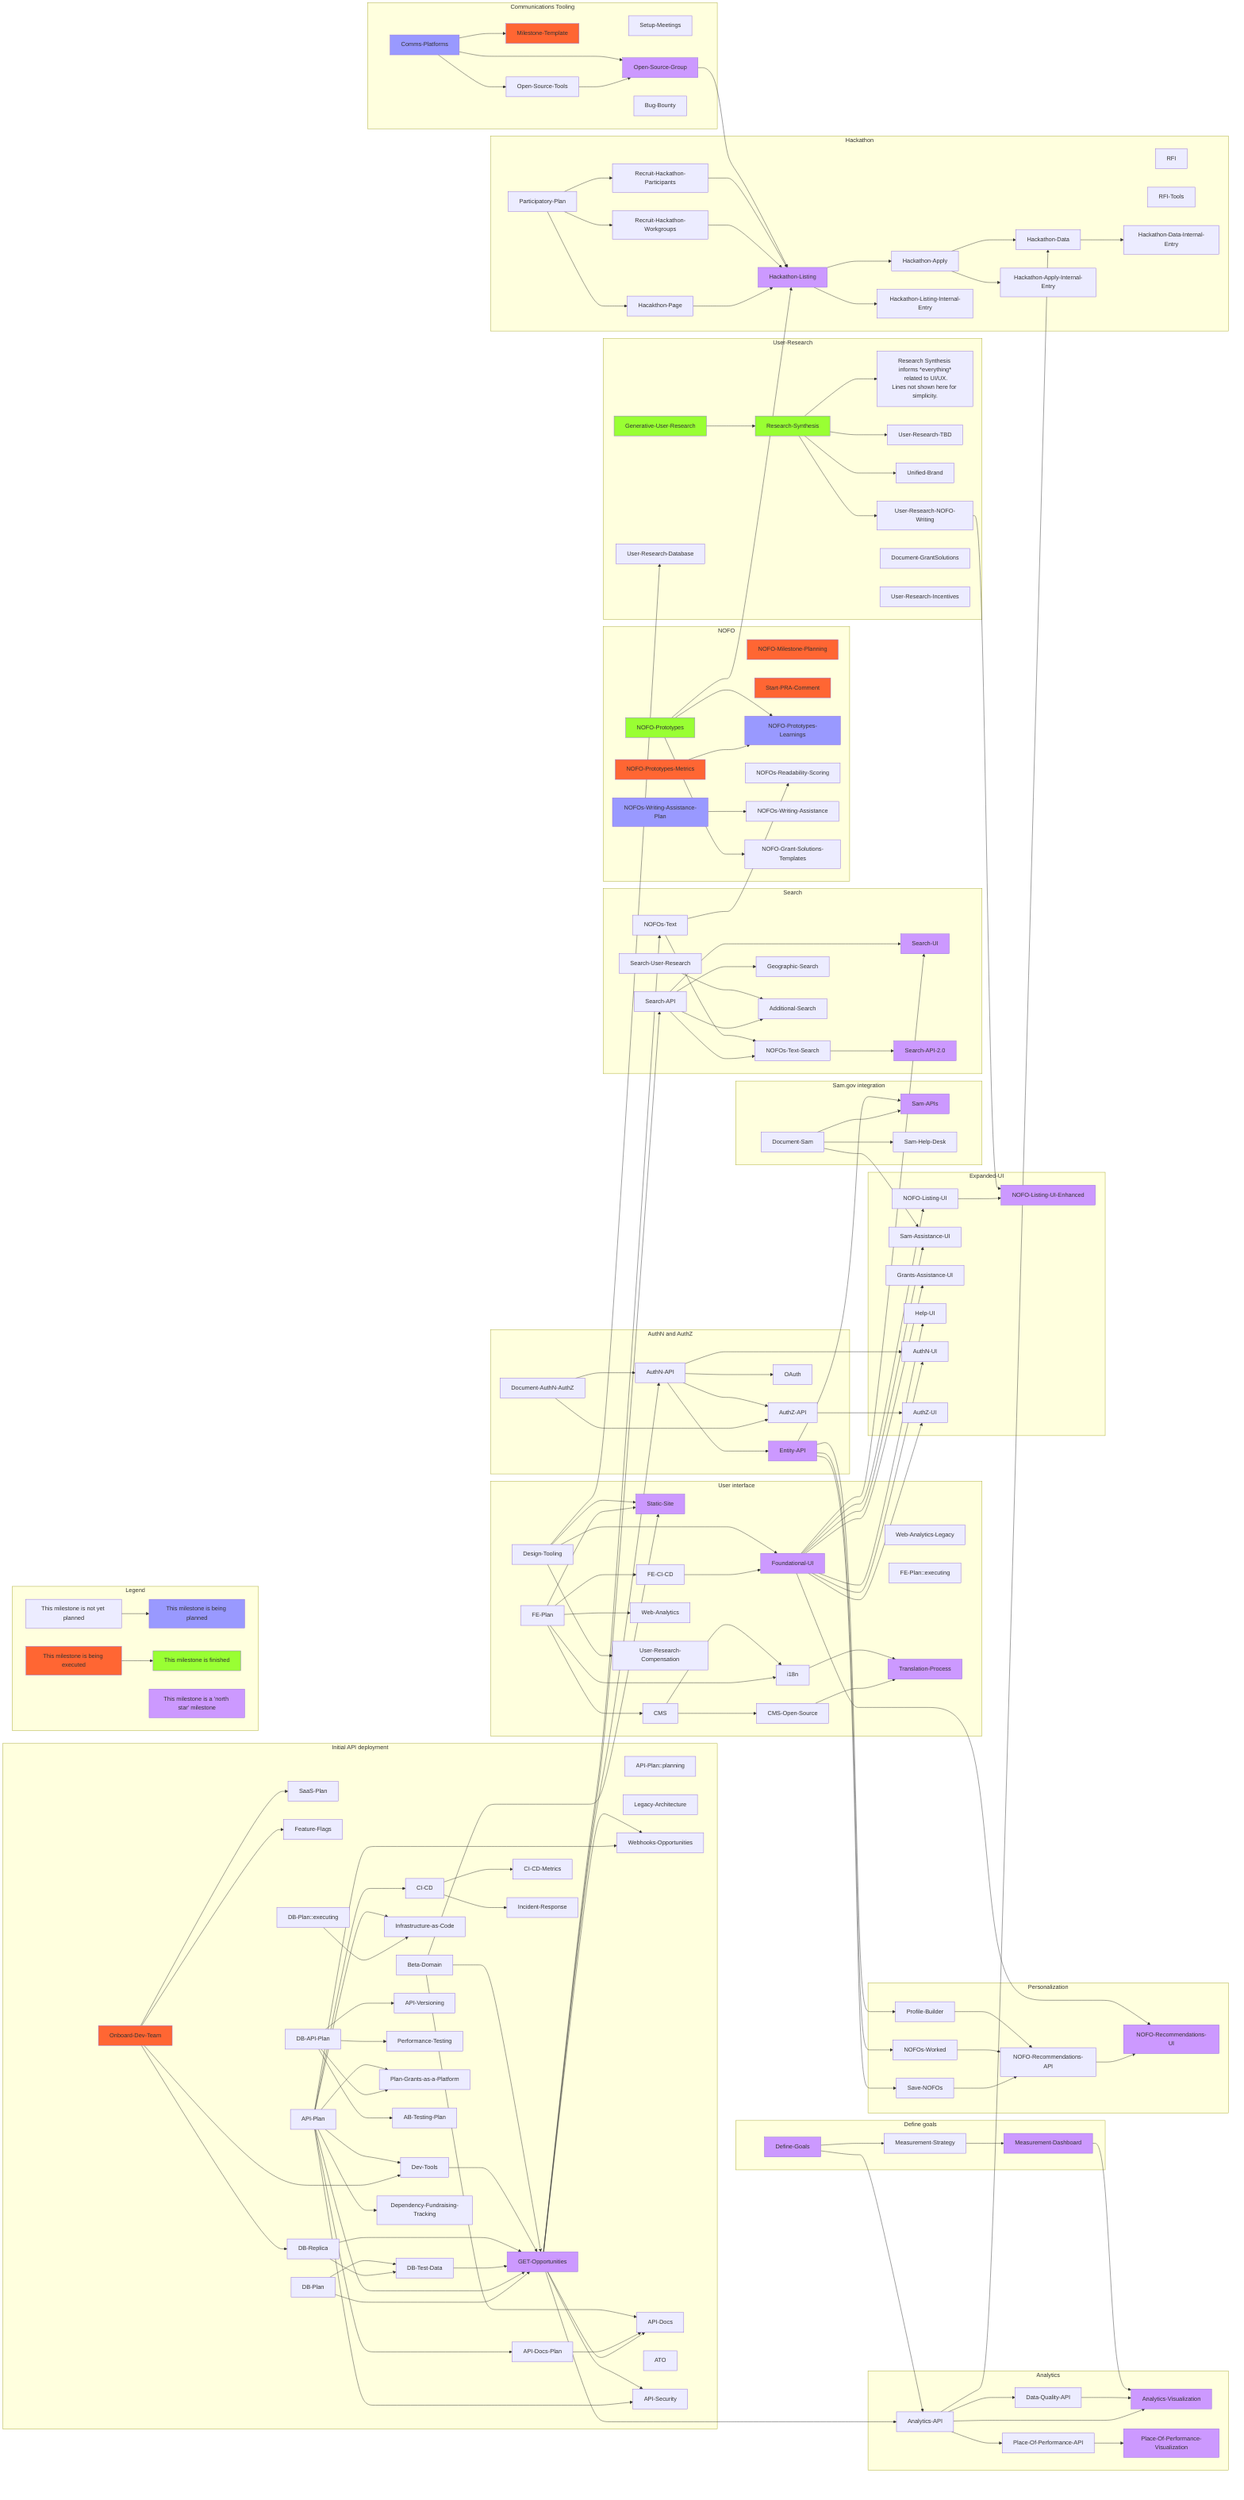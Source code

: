 %% A note on syntax:
%% 1. Since node IDs cannot have spaces, prefer to give each milestone a short name with any spaces replaced by `-`. For instance, "Development Tools Implemented" becomes "Dev-Tools".

%% For unclear reasons, PyCharm's mermaid editor does not support title attributes. Comment on or off the title as needed.

%% ---
%% title: Grants.gov modernization milestones
%% ---

%% Diagram is oriented left-to-right ("LR") rather than top-to-bottom

flowchart LR

    subgraph NOFO
        NOFO-Milestone-Planning:::executing
        NOFO-Prototypes:::finished
        Start-PRA-Comment:::executing
        NOFO-Prototypes-Metrics:::executing
        NOFO-Prototypes-Metrics & NOFO-Prototypes -->
        NOFO-Prototypes-Learnings:::planning
        NOFOs-Readability-Scoring
        NOFOs-Writing-Assistance-Plan:::planning --> NOFOs-Writing-Assistance
        NOFO-Grant-Solutions-Templates
        NOFO-Prototypes --> NOFO-Grant-Solutions-Templates
    end

    subgraph Personalization
        Save-NOFOs
        NOFOs-Worked
        Profile-Builder
        Save-NOFOs & NOFOs-Worked & Profile-Builder --> NOFO-Recommendations-API
        NOFO-Recommendations-API --> NOFO-Recommendations-UI:::northStar
    end

    subgraph User-Research
        Research-Synthesis
        Generative-User-Research:::finished --> Research-Synthesis:::finished
        Research-Synthesis --> ev1[Research Synthesis informs *everything*\n related to UI/UX.\nLines not shown here for simplicity.]
        Research-Synthesis --> User-Research-TBD
        Research-Synthesis --> Unified-Brand
        Research-Synthesis --> User-Research-NOFO-Writing
        Document-GrantSolutions
        User-Research-Incentives
        User-Research-Database
    end

    subgraph Sam.gov integration
        Document-Sam
        Document-Sam --> Sam-APIs:::northStar
        Document-Sam --> Sam-Help-Desk
    end

    subgraph Search
        Search-API
        NOFOs-Text
        Search-API --> Search-UI:::northStar
        Search-API --> NOFOs-Text-Search
        Search-API --> Geographic-Search
        Search-User-Research
        Search-API & Search-User-Research --> Additional-Search
        NOFOs-Text --> NOFOs-Text-Search
        NOFOs-Text --> NOFOs-Readability-Scoring
        NOFOs-Text-Search --> Search-API-2.0:::northStar
    end

    subgraph AuthN and AuthZ
        Document-AuthN-AuthZ
        Document-AuthN-AuthZ --> AuthN-API
        Document-AuthN-AuthZ --> AuthZ-API
        AuthN-API --> AuthZ-API
        AuthN-API --> OAuth
        AuthN-API --> Entity-API:::northStar
        Entity-API --> Sam-APIs
        Entity-API --> Save-NOFOs
        Entity-API --> NOFOs-Worked
        Entity-API --> Profile-Builder
    end

    subgraph User interface
        Web-Analytics-Legacy
        FE-Plan::executing
        FE-Plan --> Static-Site:::northStar
        FE-CI-CD
        FE-Plan --> FE-CI-CD
        FE-Plan --> CMS
        FE-Plan --> Web-Analytics
        FE-Plan & CMS --> i18n
        CMS --> CMS-Open-Source
        CMS-Open-Source & i18n --> Translation-Process:::northStar
        FE-CI-CD --> Foundational-UI:::northStar
        Foundational-UI --> Search-UI
        Foundational-UI --> NOFO-Recommendations-UI
        Design-Tooling --> Static-Site & Foundational-UI & User-Research-Compensation & User-Research-Database
    end

    subgraph Expanded-UI
        NOFO-Listing-UI
        NOFO-Listing-UI & User-Research-NOFO-Writing --> NOFO-Listing-UI-Enhanced:::northStar
        Foundational-UI --> NOFO-Listing-UI
        Foundational-UI --> Sam-Assistance-UI
        Document-Sam --> Sam-Assistance-UI
        Foundational-UI --> Grants-Assistance-UI
        Foundational-UI --> Help-UI
        Foundational-UI --> AuthN-UI
        Foundational-UI --> AuthZ-UI
        AuthN-API --> AuthN-UI
        AuthZ-API --> AuthZ-UI
    end

    subgraph Define goals
        Define-Goals:::northStar
        Define-Goals --> Measurement-Strategy
        Measurement-Strategy --> Measurement-Dashboard:::northStar
    end

    subgraph Analytics
        Analytics-API
        Define-Goals --> Analytics-API
        Analytics-API --> Data-Quality-API
        Analytics-API & Data-Quality-API --> Analytics-Visualization:::northStar
        Measurement-Dashboard --> Analytics-Visualization
        Analytics-API --> Place-Of-Performance-API
        Place-Of-Performance-API --> Place-Of-Performance-Visualization:::northStar
    end

    subgraph Initial API deployment
        Onboard-Dev-Team --> SaaS-Plan
        SaaS-Plan
        API-Plan::planning
        Legacy-Architecture
        Onboard-Dev-Team:::executing
        Onboard-Dev-Team --> Feature-Flags
        API-Plan --> API-Docs-Plan
        Onboard-Dev-Team --> DB-Replica
        Onboard-Dev-Team & API-Plan --> Dev-Tools
        Beta-Domain
        Beta-Domain --> Static-Site
        DB-Plan::executing & API-Plan --> Infrastructure-as-Code
        DB-Replica & DB-Plan --> DB-Test-Data
        DB-Plan & API-Plan & DB-Test-Data & DB-Replica & Dev-Tools & Beta-Domain --> GET-Opportunities:::northStar
        API-Plan & GET-Opportunities --> Webhooks-Opportunities
        GET-Opportunities --> API-Docs
        GET-Opportunities --> AuthN-API
        GET-Opportunities --> Analytics-API
        API-Docs-Plan & Beta-Domain --> API-Docs
        DB-API-Plan --> API-Versioning
        DB-API-Plan --> Performance-Testing
        DB-API-Plan & API-Plan --> Plan-Grants-as-a-Platform
        DB-API-Plan--> AB-Testing-Plan
        ATO
        CI-CD
        API-Plan --> CI-CD
        CI-CD --> CI-CD-Metrics
        CI-CD --> Incident-Response
        API-Plan --> Dependency-Fundraising-Tracking
        GET-Opportunities --> Search-API
        GET-Opportunities --> NOFOs-Text
        API-Plan & GET-Opportunities --> API-Security
    end

    subgraph Hackathon
        Participatory-Plan
        Participatory-Plan --> Hacakthon-Page
        Hackathon-Data
        Hackathon-Listing:::northStar
        Participatory-Plan --> Recruit-Hackathon-Workgroups
        Participatory-Plan --> Recruit-Hackathon-Participants
        RFI
        RFI-Tools
        Hacakthon-Page & NOFO-Prototypes --> Hackathon-Listing
        Recruit-Hackathon-Workgroups & Recruit-Hackathon-Participants --> Hackathon-Listing
        Hackathon-Listing --> Hackathon-Apply
        Hackathon-Listing --> Hackathon-Listing-Internal-Entry
        Hackathon-Apply --> Hackathon-Data
        Hackathon-Apply --> Hackathon-Apply-Internal-Entry
        Analytics-API --> Hackathon-Data
        Hackathon-Data --> Hackathon-Data-Internal-Entry
    end

    subgraph Communications Tooling
        Setup-Meetings
        Comms-Platforms:::planning --> Milestone-Template:::executing
        Comms-Platforms --> Open-Source-Tools
        Open-Source-Tools & Comms-Platforms --> Open-Source-Group:::northStar
        Open-Source-Group --> Hackathon-Listing
        Bug-Bounty
    end

    subgraph Legend
        direction LR
        a4[This milestone is not yet planned] --> a3[This milestone is being planned]:::planning
        a2[This milestone is being executed]:::executing --> a1[This milestone is finished]:::finished
        a5[This milestone is a 'north star' milestone]:::northStar
    end


    %% Define some styles
    classDef planning fill:#9999FF
    classDef executing fill:#FF6633
    classDef finished fill:#99FF33
    classDef northStar fill:#cc99ff